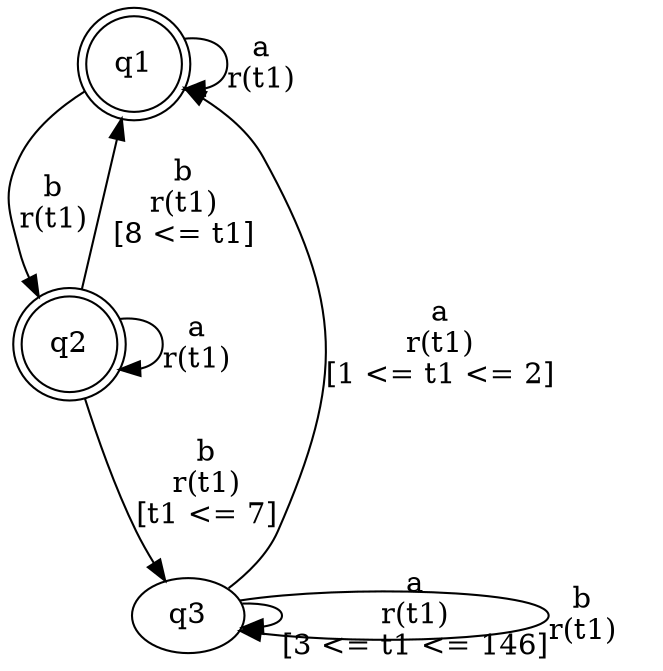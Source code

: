 digraph "tests_1/test73/solution501/solution" {
	q1[label=q1 shape=doublecircle]
	q2[label=q2 shape=doublecircle]
	q3[label=q3]
	q1 -> q1[label="a\nr(t1)\n"]
	q1 -> q2[label="b\nr(t1)\n"]
	q2 -> q2[label="a\nr(t1)\n"]
	q2 -> q1[label="b\nr(t1)\n[8 <= t1]"]
	q2 -> q3[label="b\nr(t1)\n[t1 <= 7]"]
	q3 -> q1[label="a\nr(t1)\n[1 <= t1 <= 2]"]
	q3 -> q3[label="a\nr(t1)\n[3 <= t1 <= 146]"]
	q3 -> q3[label="b\nr(t1)\n"]
}
